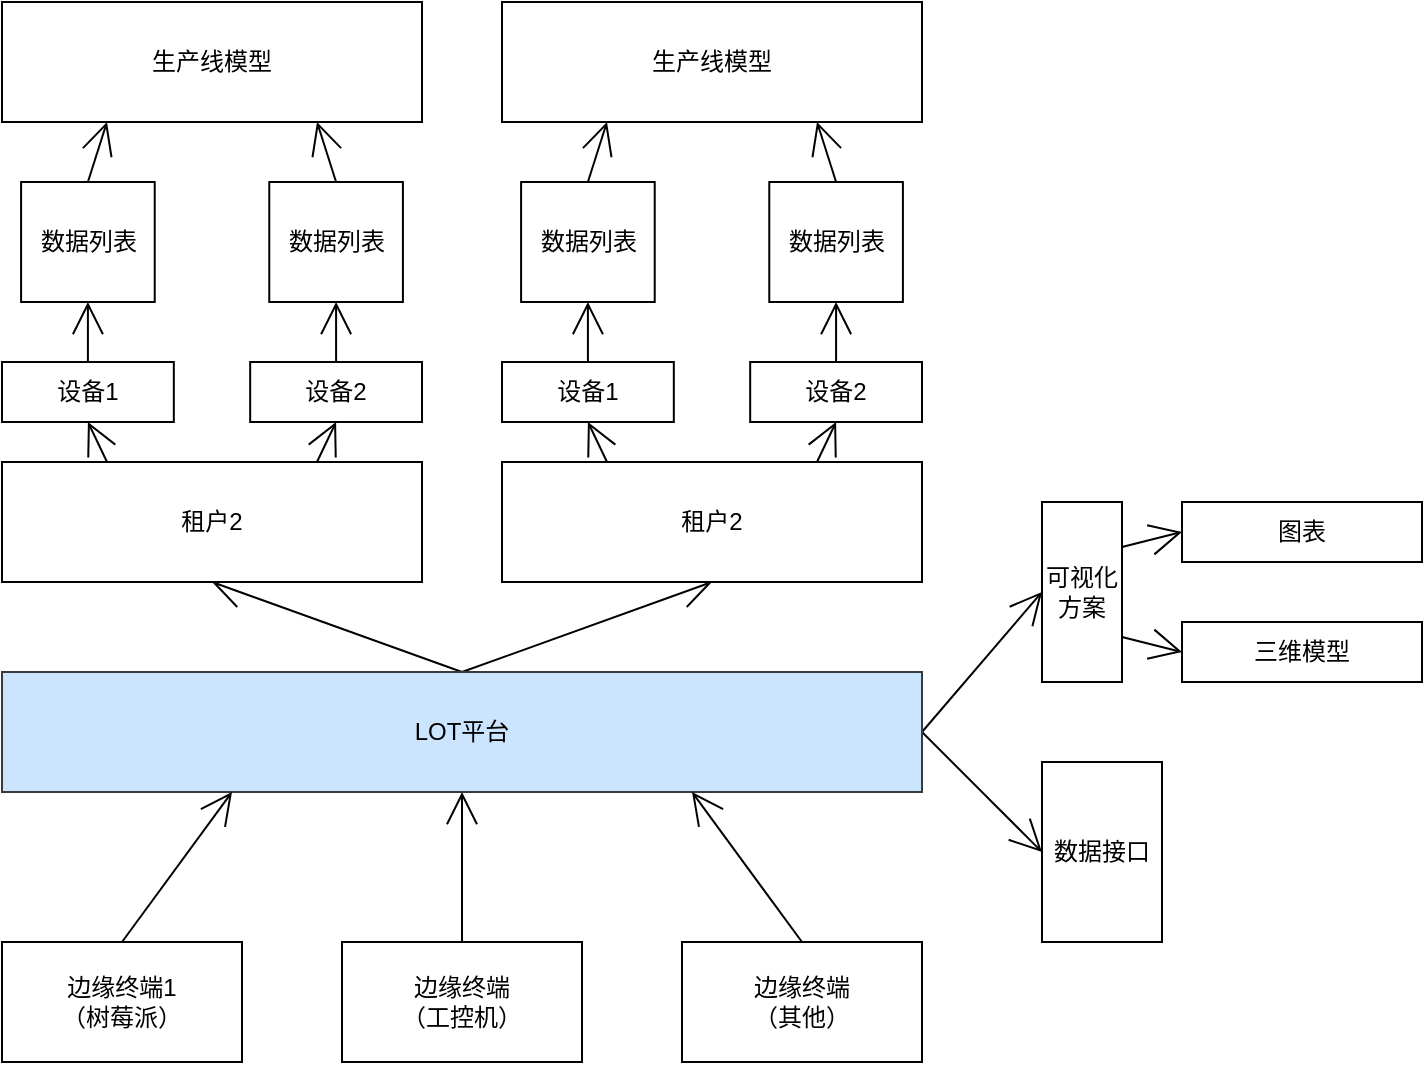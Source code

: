 <mxfile version="15.3.3" type="github">
  <diagram id="F_MXYTnieQ5TJMR97EJS" name="Page-1">
    <mxGraphModel dx="1143" dy="790" grid="1" gridSize="10" guides="1" tooltips="1" connect="1" arrows="1" fold="1" page="1" pageScale="1" pageWidth="827" pageHeight="1169" math="0" shadow="0">
      <root>
        <mxCell id="0" />
        <mxCell id="1" parent="0" />
        <mxCell id="0piI9dH6yJna6jwJGLCU-21" style="edgeStyle=none;curved=1;rounded=0;orthogonalLoop=1;jettySize=auto;html=1;exitX=0.5;exitY=0;exitDx=0;exitDy=0;entryX=0.5;entryY=1;entryDx=0;entryDy=0;endArrow=open;startSize=14;endSize=14;sourcePerimeterSpacing=8;targetPerimeterSpacing=8;" edge="1" parent="1" source="0piI9dH6yJna6jwJGLCU-1" target="0piI9dH6yJna6jwJGLCU-41">
          <mxGeometry relative="1" as="geometry">
            <mxPoint x="105" y="280" as="targetPoint" />
          </mxGeometry>
        </mxCell>
        <mxCell id="0piI9dH6yJna6jwJGLCU-22" style="edgeStyle=none;curved=1;rounded=0;orthogonalLoop=1;jettySize=auto;html=1;exitX=0.5;exitY=0;exitDx=0;exitDy=0;entryX=0.5;entryY=1;entryDx=0;entryDy=0;endArrow=open;startSize=14;endSize=14;sourcePerimeterSpacing=8;targetPerimeterSpacing=8;" edge="1" parent="1" source="0piI9dH6yJna6jwJGLCU-1" target="0piI9dH6yJna6jwJGLCU-11">
          <mxGeometry relative="1" as="geometry" />
        </mxCell>
        <mxCell id="0piI9dH6yJna6jwJGLCU-70" style="edgeStyle=none;curved=1;rounded=0;orthogonalLoop=1;jettySize=auto;html=1;exitX=1;exitY=0.5;exitDx=0;exitDy=0;entryX=0;entryY=0.5;entryDx=0;entryDy=0;endArrow=open;startSize=14;endSize=14;sourcePerimeterSpacing=8;targetPerimeterSpacing=8;" edge="1" parent="1" source="0piI9dH6yJna6jwJGLCU-1" target="0piI9dH6yJna6jwJGLCU-51">
          <mxGeometry relative="1" as="geometry" />
        </mxCell>
        <mxCell id="0piI9dH6yJna6jwJGLCU-72" style="edgeStyle=none;curved=1;rounded=0;orthogonalLoop=1;jettySize=auto;html=1;exitX=1;exitY=0.5;exitDx=0;exitDy=0;entryX=0;entryY=0.5;entryDx=0;entryDy=0;endArrow=open;startSize=14;endSize=14;sourcePerimeterSpacing=8;targetPerimeterSpacing=8;" edge="1" parent="1" source="0piI9dH6yJna6jwJGLCU-1" target="0piI9dH6yJna6jwJGLCU-71">
          <mxGeometry relative="1" as="geometry" />
        </mxCell>
        <mxCell id="0piI9dH6yJna6jwJGLCU-1" value="LOT平台" style="rounded=0;whiteSpace=wrap;html=1;hachureGap=4;pointerEvents=0;fillColor=#cce5ff;strokeColor=#36393d;" vertex="1" parent="1">
          <mxGeometry x="40" y="375" width="460" height="60" as="geometry" />
        </mxCell>
        <mxCell id="0piI9dH6yJna6jwJGLCU-5" style="edgeStyle=none;curved=1;rounded=0;orthogonalLoop=1;jettySize=auto;html=1;exitX=0.5;exitY=0;exitDx=0;exitDy=0;entryX=0.25;entryY=1;entryDx=0;entryDy=0;endArrow=open;startSize=14;endSize=14;sourcePerimeterSpacing=8;targetPerimeterSpacing=8;" edge="1" parent="1" source="0piI9dH6yJna6jwJGLCU-2" target="0piI9dH6yJna6jwJGLCU-1">
          <mxGeometry relative="1" as="geometry" />
        </mxCell>
        <mxCell id="0piI9dH6yJna6jwJGLCU-2" value="边缘终端1&lt;br&gt;（树莓派）" style="rounded=0;whiteSpace=wrap;html=1;hachureGap=4;pointerEvents=0;" vertex="1" parent="1">
          <mxGeometry x="40" y="510" width="120" height="60" as="geometry" />
        </mxCell>
        <mxCell id="0piI9dH6yJna6jwJGLCU-6" style="edgeStyle=none;curved=1;rounded=0;orthogonalLoop=1;jettySize=auto;html=1;exitX=0.5;exitY=0;exitDx=0;exitDy=0;entryX=0.5;entryY=1;entryDx=0;entryDy=0;endArrow=open;startSize=14;endSize=14;sourcePerimeterSpacing=8;targetPerimeterSpacing=8;" edge="1" parent="1" source="0piI9dH6yJna6jwJGLCU-3" target="0piI9dH6yJna6jwJGLCU-1">
          <mxGeometry relative="1" as="geometry" />
        </mxCell>
        <mxCell id="0piI9dH6yJna6jwJGLCU-3" value="边缘终端&lt;br&gt;（工控机）" style="rounded=0;whiteSpace=wrap;html=1;hachureGap=4;pointerEvents=0;" vertex="1" parent="1">
          <mxGeometry x="210" y="510" width="120" height="60" as="geometry" />
        </mxCell>
        <mxCell id="0piI9dH6yJna6jwJGLCU-7" style="edgeStyle=none;curved=1;rounded=0;orthogonalLoop=1;jettySize=auto;html=1;exitX=0.5;exitY=0;exitDx=0;exitDy=0;entryX=0.75;entryY=1;entryDx=0;entryDy=0;endArrow=open;startSize=14;endSize=14;sourcePerimeterSpacing=8;targetPerimeterSpacing=8;" edge="1" parent="1" source="0piI9dH6yJna6jwJGLCU-4" target="0piI9dH6yJna6jwJGLCU-1">
          <mxGeometry relative="1" as="geometry" />
        </mxCell>
        <mxCell id="0piI9dH6yJna6jwJGLCU-4" value="边缘终端&lt;br&gt;（其他）" style="rounded=0;whiteSpace=wrap;html=1;hachureGap=4;pointerEvents=0;" vertex="1" parent="1">
          <mxGeometry x="380" y="510" width="120" height="60" as="geometry" />
        </mxCell>
        <mxCell id="0piI9dH6yJna6jwJGLCU-39" value="" style="group" vertex="1" connectable="0" parent="1">
          <mxGeometry x="290" y="130" width="210" height="200" as="geometry" />
        </mxCell>
        <mxCell id="0piI9dH6yJna6jwJGLCU-11" value="租户2" style="rounded=0;whiteSpace=wrap;html=1;hachureGap=4;pointerEvents=0;" vertex="1" parent="0piI9dH6yJna6jwJGLCU-39">
          <mxGeometry y="140" width="210" height="60" as="geometry" />
        </mxCell>
        <mxCell id="0piI9dH6yJna6jwJGLCU-17" value="设备1" style="rounded=0;whiteSpace=wrap;html=1;hachureGap=4;pointerEvents=0;" vertex="1" parent="0piI9dH6yJna6jwJGLCU-39">
          <mxGeometry y="90" width="85.909" height="30" as="geometry" />
        </mxCell>
        <mxCell id="0piI9dH6yJna6jwJGLCU-26" style="edgeStyle=none;curved=1;rounded=0;orthogonalLoop=1;jettySize=auto;html=1;exitX=0.25;exitY=0;exitDx=0;exitDy=0;entryX=0.5;entryY=1;entryDx=0;entryDy=0;endArrow=open;startSize=14;endSize=14;sourcePerimeterSpacing=8;targetPerimeterSpacing=8;" edge="1" parent="0piI9dH6yJna6jwJGLCU-39" source="0piI9dH6yJna6jwJGLCU-11" target="0piI9dH6yJna6jwJGLCU-17">
          <mxGeometry relative="1" as="geometry" />
        </mxCell>
        <mxCell id="0piI9dH6yJna6jwJGLCU-18" value="设备2" style="rounded=0;whiteSpace=wrap;html=1;hachureGap=4;pointerEvents=0;" vertex="1" parent="0piI9dH6yJna6jwJGLCU-39">
          <mxGeometry x="124.091" y="90" width="85.909" height="30" as="geometry" />
        </mxCell>
        <mxCell id="0piI9dH6yJna6jwJGLCU-27" style="edgeStyle=none;curved=1;rounded=0;orthogonalLoop=1;jettySize=auto;html=1;exitX=0.75;exitY=0;exitDx=0;exitDy=0;entryX=0.5;entryY=1;entryDx=0;entryDy=0;endArrow=open;startSize=14;endSize=14;sourcePerimeterSpacing=8;targetPerimeterSpacing=8;" edge="1" parent="0piI9dH6yJna6jwJGLCU-39" source="0piI9dH6yJna6jwJGLCU-11" target="0piI9dH6yJna6jwJGLCU-18">
          <mxGeometry relative="1" as="geometry" />
        </mxCell>
        <mxCell id="0piI9dH6yJna6jwJGLCU-33" value="数据列表" style="rounded=0;whiteSpace=wrap;html=1;hachureGap=4;pointerEvents=0;" vertex="1" parent="0piI9dH6yJna6jwJGLCU-39">
          <mxGeometry x="9.545" width="66.818" height="60" as="geometry" />
        </mxCell>
        <mxCell id="0piI9dH6yJna6jwJGLCU-34" style="edgeStyle=none;curved=1;rounded=0;orthogonalLoop=1;jettySize=auto;html=1;exitX=0.5;exitY=0;exitDx=0;exitDy=0;entryX=0.5;entryY=1;entryDx=0;entryDy=0;endArrow=open;startSize=14;endSize=14;sourcePerimeterSpacing=8;targetPerimeterSpacing=8;" edge="1" target="0piI9dH6yJna6jwJGLCU-33" parent="0piI9dH6yJna6jwJGLCU-39">
          <mxGeometry relative="1" as="geometry">
            <mxPoint x="42.955" y="90.0" as="sourcePoint" />
          </mxGeometry>
        </mxCell>
        <mxCell id="0piI9dH6yJna6jwJGLCU-35" style="edgeStyle=none;curved=1;rounded=0;orthogonalLoop=1;jettySize=auto;html=1;exitX=0.5;exitY=0;exitDx=0;exitDy=0;entryX=0.5;entryY=1;entryDx=0;entryDy=0;endArrow=open;startSize=14;endSize=14;sourcePerimeterSpacing=8;targetPerimeterSpacing=8;" edge="1" target="0piI9dH6yJna6jwJGLCU-36" parent="0piI9dH6yJna6jwJGLCU-39">
          <mxGeometry relative="1" as="geometry">
            <mxPoint x="167.045" y="90.0" as="sourcePoint" />
          </mxGeometry>
        </mxCell>
        <mxCell id="0piI9dH6yJna6jwJGLCU-36" value="数据列表" style="rounded=0;whiteSpace=wrap;html=1;hachureGap=4;pointerEvents=0;" vertex="1" parent="0piI9dH6yJna6jwJGLCU-39">
          <mxGeometry x="133.636" width="66.818" height="60" as="geometry" />
        </mxCell>
        <mxCell id="0piI9dH6yJna6jwJGLCU-40" value="" style="group" vertex="1" connectable="0" parent="1">
          <mxGeometry x="40" y="130" width="210" height="200" as="geometry" />
        </mxCell>
        <mxCell id="0piI9dH6yJna6jwJGLCU-41" value="租户2" style="rounded=0;whiteSpace=wrap;html=1;hachureGap=4;pointerEvents=0;" vertex="1" parent="0piI9dH6yJna6jwJGLCU-40">
          <mxGeometry y="140" width="210" height="60" as="geometry" />
        </mxCell>
        <mxCell id="0piI9dH6yJna6jwJGLCU-42" value="设备1" style="rounded=0;whiteSpace=wrap;html=1;hachureGap=4;pointerEvents=0;" vertex="1" parent="0piI9dH6yJna6jwJGLCU-40">
          <mxGeometry y="90" width="85.909" height="30" as="geometry" />
        </mxCell>
        <mxCell id="0piI9dH6yJna6jwJGLCU-43" style="edgeStyle=none;curved=1;rounded=0;orthogonalLoop=1;jettySize=auto;html=1;exitX=0.25;exitY=0;exitDx=0;exitDy=0;entryX=0.5;entryY=1;entryDx=0;entryDy=0;endArrow=open;startSize=14;endSize=14;sourcePerimeterSpacing=8;targetPerimeterSpacing=8;" edge="1" parent="0piI9dH6yJna6jwJGLCU-40" source="0piI9dH6yJna6jwJGLCU-41" target="0piI9dH6yJna6jwJGLCU-42">
          <mxGeometry relative="1" as="geometry" />
        </mxCell>
        <mxCell id="0piI9dH6yJna6jwJGLCU-44" value="设备2" style="rounded=0;whiteSpace=wrap;html=1;hachureGap=4;pointerEvents=0;" vertex="1" parent="0piI9dH6yJna6jwJGLCU-40">
          <mxGeometry x="124.091" y="90" width="85.909" height="30" as="geometry" />
        </mxCell>
        <mxCell id="0piI9dH6yJna6jwJGLCU-45" style="edgeStyle=none;curved=1;rounded=0;orthogonalLoop=1;jettySize=auto;html=1;exitX=0.75;exitY=0;exitDx=0;exitDy=0;entryX=0.5;entryY=1;entryDx=0;entryDy=0;endArrow=open;startSize=14;endSize=14;sourcePerimeterSpacing=8;targetPerimeterSpacing=8;" edge="1" parent="0piI9dH6yJna6jwJGLCU-40" source="0piI9dH6yJna6jwJGLCU-41" target="0piI9dH6yJna6jwJGLCU-44">
          <mxGeometry relative="1" as="geometry" />
        </mxCell>
        <mxCell id="0piI9dH6yJna6jwJGLCU-46" value="数据列表" style="rounded=0;whiteSpace=wrap;html=1;hachureGap=4;pointerEvents=0;" vertex="1" parent="0piI9dH6yJna6jwJGLCU-40">
          <mxGeometry x="9.545" width="66.818" height="60" as="geometry" />
        </mxCell>
        <mxCell id="0piI9dH6yJna6jwJGLCU-47" style="edgeStyle=none;curved=1;rounded=0;orthogonalLoop=1;jettySize=auto;html=1;exitX=0.5;exitY=0;exitDx=0;exitDy=0;entryX=0.5;entryY=1;entryDx=0;entryDy=0;endArrow=open;startSize=14;endSize=14;sourcePerimeterSpacing=8;targetPerimeterSpacing=8;" edge="1" parent="0piI9dH6yJna6jwJGLCU-40" target="0piI9dH6yJna6jwJGLCU-46">
          <mxGeometry relative="1" as="geometry">
            <mxPoint x="42.955" y="90.0" as="sourcePoint" />
          </mxGeometry>
        </mxCell>
        <mxCell id="0piI9dH6yJna6jwJGLCU-48" style="edgeStyle=none;curved=1;rounded=0;orthogonalLoop=1;jettySize=auto;html=1;exitX=0.5;exitY=0;exitDx=0;exitDy=0;entryX=0.5;entryY=1;entryDx=0;entryDy=0;endArrow=open;startSize=14;endSize=14;sourcePerimeterSpacing=8;targetPerimeterSpacing=8;" edge="1" parent="0piI9dH6yJna6jwJGLCU-40" target="0piI9dH6yJna6jwJGLCU-49">
          <mxGeometry relative="1" as="geometry">
            <mxPoint x="167.045" y="90.0" as="sourcePoint" />
          </mxGeometry>
        </mxCell>
        <mxCell id="0piI9dH6yJna6jwJGLCU-49" value="数据列表" style="rounded=0;whiteSpace=wrap;html=1;hachureGap=4;pointerEvents=0;" vertex="1" parent="0piI9dH6yJna6jwJGLCU-40">
          <mxGeometry x="133.636" width="66.818" height="60" as="geometry" />
        </mxCell>
        <mxCell id="0piI9dH6yJna6jwJGLCU-73" style="edgeStyle=none;curved=1;rounded=0;orthogonalLoop=1;jettySize=auto;html=1;exitX=1;exitY=0.25;exitDx=0;exitDy=0;entryX=0;entryY=0.5;entryDx=0;entryDy=0;endArrow=open;startSize=14;endSize=14;sourcePerimeterSpacing=8;targetPerimeterSpacing=8;" edge="1" parent="1" source="0piI9dH6yJna6jwJGLCU-51" target="0piI9dH6yJna6jwJGLCU-52">
          <mxGeometry relative="1" as="geometry" />
        </mxCell>
        <mxCell id="0piI9dH6yJna6jwJGLCU-74" style="edgeStyle=none;curved=1;rounded=0;orthogonalLoop=1;jettySize=auto;html=1;exitX=1;exitY=0.75;exitDx=0;exitDy=0;entryX=0;entryY=0.5;entryDx=0;entryDy=0;endArrow=open;startSize=14;endSize=14;sourcePerimeterSpacing=8;targetPerimeterSpacing=8;" edge="1" parent="1" source="0piI9dH6yJna6jwJGLCU-51" target="0piI9dH6yJna6jwJGLCU-53">
          <mxGeometry relative="1" as="geometry" />
        </mxCell>
        <mxCell id="0piI9dH6yJna6jwJGLCU-51" value="可视化方案" style="rounded=0;whiteSpace=wrap;html=1;hachureGap=4;pointerEvents=0;" vertex="1" parent="1">
          <mxGeometry x="560" y="290" width="40" height="90" as="geometry" />
        </mxCell>
        <mxCell id="0piI9dH6yJna6jwJGLCU-52" value="图表" style="rounded=0;whiteSpace=wrap;html=1;hachureGap=4;pointerEvents=0;" vertex="1" parent="1">
          <mxGeometry x="630" y="290" width="120" height="30" as="geometry" />
        </mxCell>
        <mxCell id="0piI9dH6yJna6jwJGLCU-53" value="三维模型" style="rounded=0;whiteSpace=wrap;html=1;hachureGap=4;pointerEvents=0;" vertex="1" parent="1">
          <mxGeometry x="630" y="350" width="120" height="30" as="geometry" />
        </mxCell>
        <mxCell id="0piI9dH6yJna6jwJGLCU-64" value="生产线模型" style="rounded=0;whiteSpace=wrap;html=1;hachureGap=4;pointerEvents=0;" vertex="1" parent="1">
          <mxGeometry x="40" y="40" width="210" height="60" as="geometry" />
        </mxCell>
        <mxCell id="0piI9dH6yJna6jwJGLCU-65" style="edgeStyle=none;curved=1;rounded=0;orthogonalLoop=1;jettySize=auto;html=1;exitX=0.5;exitY=0;exitDx=0;exitDy=0;entryX=0.25;entryY=1;entryDx=0;entryDy=0;endArrow=open;startSize=14;endSize=14;sourcePerimeterSpacing=8;targetPerimeterSpacing=8;" edge="1" parent="1" source="0piI9dH6yJna6jwJGLCU-46" target="0piI9dH6yJna6jwJGLCU-64">
          <mxGeometry relative="1" as="geometry" />
        </mxCell>
        <mxCell id="0piI9dH6yJna6jwJGLCU-66" style="edgeStyle=none;curved=1;rounded=0;orthogonalLoop=1;jettySize=auto;html=1;exitX=0.5;exitY=0;exitDx=0;exitDy=0;endArrow=open;startSize=14;endSize=14;sourcePerimeterSpacing=8;targetPerimeterSpacing=8;entryX=0.75;entryY=1;entryDx=0;entryDy=0;" edge="1" parent="1" source="0piI9dH6yJna6jwJGLCU-49" target="0piI9dH6yJna6jwJGLCU-64">
          <mxGeometry relative="1" as="geometry">
            <mxPoint x="150" y="100" as="targetPoint" />
          </mxGeometry>
        </mxCell>
        <mxCell id="0piI9dH6yJna6jwJGLCU-67" value="生产线模型" style="rounded=0;whiteSpace=wrap;html=1;hachureGap=4;pointerEvents=0;" vertex="1" parent="1">
          <mxGeometry x="290" y="40" width="210" height="60" as="geometry" />
        </mxCell>
        <mxCell id="0piI9dH6yJna6jwJGLCU-68" style="edgeStyle=none;curved=1;rounded=0;orthogonalLoop=1;jettySize=auto;html=1;exitX=0.5;exitY=0;exitDx=0;exitDy=0;entryX=0.25;entryY=1;entryDx=0;entryDy=0;endArrow=open;startSize=14;endSize=14;sourcePerimeterSpacing=8;targetPerimeterSpacing=8;" edge="1" parent="1" source="0piI9dH6yJna6jwJGLCU-33" target="0piI9dH6yJna6jwJGLCU-67">
          <mxGeometry relative="1" as="geometry" />
        </mxCell>
        <mxCell id="0piI9dH6yJna6jwJGLCU-69" style="edgeStyle=none;curved=1;rounded=0;orthogonalLoop=1;jettySize=auto;html=1;exitX=0.5;exitY=0;exitDx=0;exitDy=0;entryX=0.75;entryY=1;entryDx=0;entryDy=0;endArrow=open;startSize=14;endSize=14;sourcePerimeterSpacing=8;targetPerimeterSpacing=8;" edge="1" parent="1" source="0piI9dH6yJna6jwJGLCU-36" target="0piI9dH6yJna6jwJGLCU-67">
          <mxGeometry relative="1" as="geometry" />
        </mxCell>
        <mxCell id="0piI9dH6yJna6jwJGLCU-71" value="数据接口" style="rounded=0;whiteSpace=wrap;html=1;hachureGap=4;pointerEvents=0;" vertex="1" parent="1">
          <mxGeometry x="560" y="420" width="60" height="90" as="geometry" />
        </mxCell>
      </root>
    </mxGraphModel>
  </diagram>
</mxfile>

